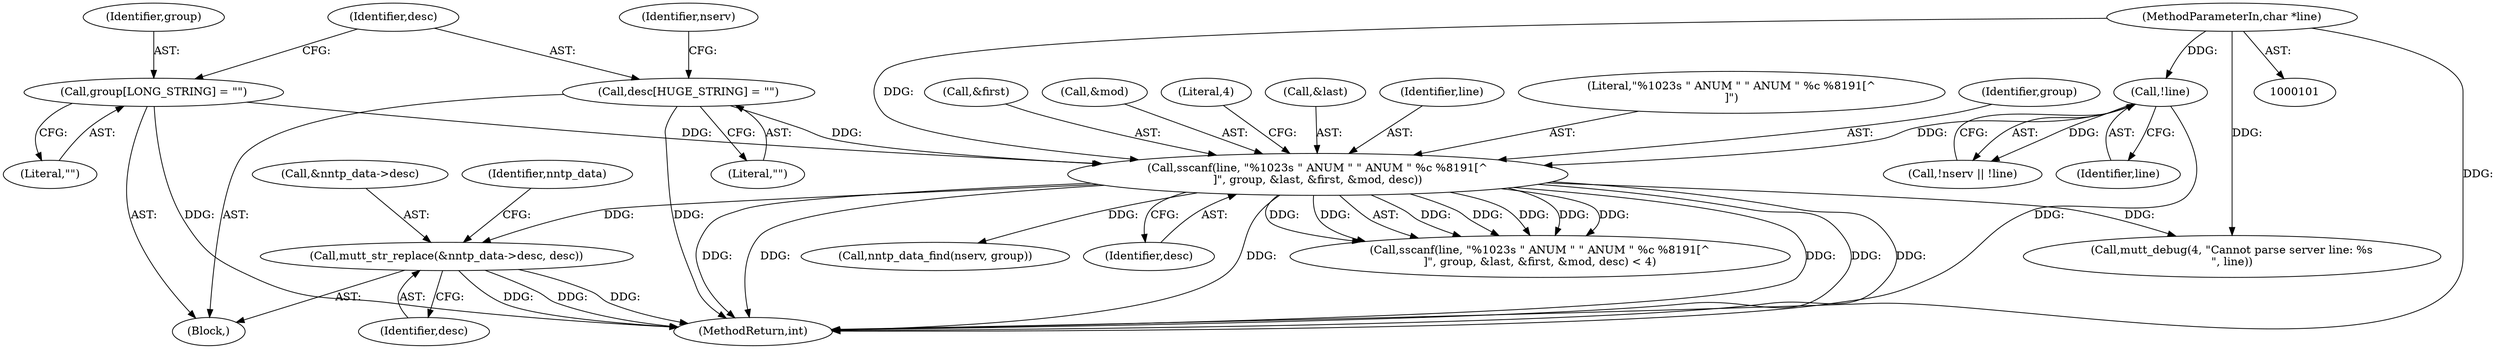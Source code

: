 digraph "0_neomutt_6296f7153f0c9d5e5cd3aaf08f9731e56621bdd3@pointer" {
"1000184" [label="(Call,mutt_str_replace(&nntp_data->desc, desc))"];
"1000134" [label="(Call,sscanf(line, \"%1023s \" ANUM \" \" ANUM \" %c %8191[^\n]\", group, &last, &first, &mod, desc))"];
"1000128" [label="(Call,!line)"];
"1000102" [label="(MethodParameterIn,char *line)"];
"1000114" [label="(Call,group[LONG_STRING] = \"\")"];
"1000118" [label="(Call,desc[HUGE_STRING] = \"\")"];
"1000133" [label="(Call,sscanf(line, \"%1023s \" ANUM \" \" ANUM \" %c %8191[^\n]\", group, &last, &first, &mod, desc) < 4)"];
"1000116" [label="(Literal,\"\")"];
"1000114" [label="(Call,group[LONG_STRING] = \"\")"];
"1000137" [label="(Identifier,group)"];
"1000128" [label="(Call,!line)"];
"1000134" [label="(Call,sscanf(line, \"%1023s \" ANUM \" \" ANUM \" %c %8191[^\n]\", group, &last, &first, &mod, desc))"];
"1000118" [label="(Call,desc[HUGE_STRING] = \"\")"];
"1000184" [label="(Call,mutt_str_replace(&nntp_data->desc, desc))"];
"1000155" [label="(Call,nntp_data_find(nserv, group))"];
"1000125" [label="(Call,!nserv || !line)"];
"1000115" [label="(Identifier,group)"];
"1000119" [label="(Identifier,desc)"];
"1000140" [label="(Call,&first)"];
"1000142" [label="(Call,&mod)"];
"1000120" [label="(Literal,\"\")"];
"1000145" [label="(Literal,4)"];
"1000129" [label="(Identifier,line)"];
"1000234" [label="(MethodReturn,int)"];
"1000138" [label="(Call,&last)"];
"1000127" [label="(Identifier,nserv)"];
"1000144" [label="(Identifier,desc)"];
"1000189" [label="(Identifier,desc)"];
"1000135" [label="(Identifier,line)"];
"1000102" [label="(MethodParameterIn,char *line)"];
"1000147" [label="(Call,mutt_debug(4, \"Cannot parse server line: %s\n\", line))"];
"1000193" [label="(Identifier,nntp_data)"];
"1000104" [label="(Block,)"];
"1000185" [label="(Call,&nntp_data->desc)"];
"1000136" [label="(Literal,\"%1023s \" ANUM \" \" ANUM \" %c %8191[^\n]\")"];
"1000184" -> "1000104"  [label="AST: "];
"1000184" -> "1000189"  [label="CFG: "];
"1000185" -> "1000184"  [label="AST: "];
"1000189" -> "1000184"  [label="AST: "];
"1000193" -> "1000184"  [label="CFG: "];
"1000184" -> "1000234"  [label="DDG: "];
"1000184" -> "1000234"  [label="DDG: "];
"1000184" -> "1000234"  [label="DDG: "];
"1000134" -> "1000184"  [label="DDG: "];
"1000134" -> "1000133"  [label="AST: "];
"1000134" -> "1000144"  [label="CFG: "];
"1000135" -> "1000134"  [label="AST: "];
"1000136" -> "1000134"  [label="AST: "];
"1000137" -> "1000134"  [label="AST: "];
"1000138" -> "1000134"  [label="AST: "];
"1000140" -> "1000134"  [label="AST: "];
"1000142" -> "1000134"  [label="AST: "];
"1000144" -> "1000134"  [label="AST: "];
"1000145" -> "1000134"  [label="CFG: "];
"1000134" -> "1000234"  [label="DDG: "];
"1000134" -> "1000234"  [label="DDG: "];
"1000134" -> "1000234"  [label="DDG: "];
"1000134" -> "1000234"  [label="DDG: "];
"1000134" -> "1000234"  [label="DDG: "];
"1000134" -> "1000234"  [label="DDG: "];
"1000134" -> "1000133"  [label="DDG: "];
"1000134" -> "1000133"  [label="DDG: "];
"1000134" -> "1000133"  [label="DDG: "];
"1000134" -> "1000133"  [label="DDG: "];
"1000134" -> "1000133"  [label="DDG: "];
"1000134" -> "1000133"  [label="DDG: "];
"1000134" -> "1000133"  [label="DDG: "];
"1000128" -> "1000134"  [label="DDG: "];
"1000102" -> "1000134"  [label="DDG: "];
"1000114" -> "1000134"  [label="DDG: "];
"1000118" -> "1000134"  [label="DDG: "];
"1000134" -> "1000147"  [label="DDG: "];
"1000134" -> "1000155"  [label="DDG: "];
"1000128" -> "1000125"  [label="AST: "];
"1000128" -> "1000129"  [label="CFG: "];
"1000129" -> "1000128"  [label="AST: "];
"1000125" -> "1000128"  [label="CFG: "];
"1000128" -> "1000234"  [label="DDG: "];
"1000128" -> "1000125"  [label="DDG: "];
"1000102" -> "1000128"  [label="DDG: "];
"1000102" -> "1000101"  [label="AST: "];
"1000102" -> "1000234"  [label="DDG: "];
"1000102" -> "1000147"  [label="DDG: "];
"1000114" -> "1000104"  [label="AST: "];
"1000114" -> "1000116"  [label="CFG: "];
"1000115" -> "1000114"  [label="AST: "];
"1000116" -> "1000114"  [label="AST: "];
"1000119" -> "1000114"  [label="CFG: "];
"1000114" -> "1000234"  [label="DDG: "];
"1000118" -> "1000104"  [label="AST: "];
"1000118" -> "1000120"  [label="CFG: "];
"1000119" -> "1000118"  [label="AST: "];
"1000120" -> "1000118"  [label="AST: "];
"1000127" -> "1000118"  [label="CFG: "];
"1000118" -> "1000234"  [label="DDG: "];
}
